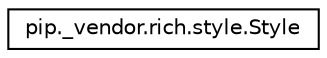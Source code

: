 digraph "Graphical Class Hierarchy"
{
 // LATEX_PDF_SIZE
  edge [fontname="Helvetica",fontsize="10",labelfontname="Helvetica",labelfontsize="10"];
  node [fontname="Helvetica",fontsize="10",shape=record];
  rankdir="LR";
  Node0 [label="pip._vendor.rich.style.Style",height=0.2,width=0.4,color="black", fillcolor="white", style="filled",URL="$classpip_1_1__vendor_1_1rich_1_1style_1_1Style.html",tooltip=" "];
}
